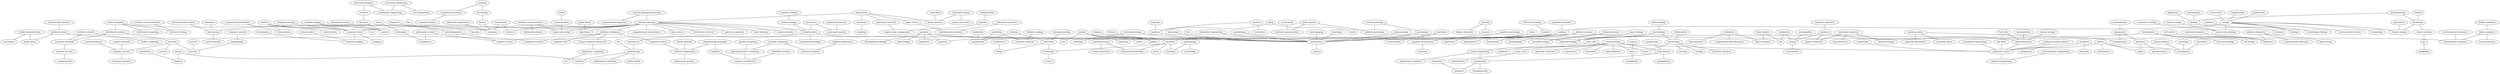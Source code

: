 strict graph layer1 {
	graph [name=layer1];
	node [label="\N"];
	1078	[label="political economy",
		level=2,
		weight=922.0];
	1581	[label="comparative politics",
		level=2,
		weight=597.0];
	1078 -- 1581	[level=2,
		weight=81.0];
	527	[label=development,
		level=1,
		weight=1423.0];
	1078 -- 527	[level=2,
		weight=53.0];
	5495	[label="development economics",
		level=2,
		weight=604.0];
	1078 -- 5495	[level=2,
		weight=73.0];
	657	[label="physical chemistry",
		level=2,
		weight=825.0];
	3008	[label=spectroscopy,
		level=2,
		weight=792.0];
	657 -- 3008	[level=2,
		weight=68.0];
	2386	[label="computational chemistry",
		level=2,
		weight=1056.0];
	657 -- 2386	[level=2,
		weight=63.0];
	5245	[label=biophysics,
		level=1,
		weight=2308.0];
	657 -- 5245	[level=2,
		weight=69.0];
	3942	[label="stem cells",
		level=1,
		weight=1176.0];
	2388	[label="tissue engineering",
		level=1,
		weight=1425.0];
	3942 -- 2388	[level=1,
		weight=173.0];
	4505	[label=cancer,
		level=1,
		weight=2228.0];
	3942 -- 4505	[level=1,
		weight=125.0];
	943	[label=nanotechnology,
		level=1,
		weight=3024.0];
	5885	[label=biosensors,
		level=2,
		weight=750.0];
	943 -- 5885	[level=2,
		weight=81.0];
	2630	[label=semiconductors,
		level=2,
		weight=716.0];
	943 -- 2630	[level=2,
		weight=70.0];
	3787	[label=graphene,
		level=2,
		weight=900.0];
	943 -- 3787	[level=2,
		weight=97.0];
	5335	[label="solar cells",
		level=2,
		weight=632.0];
	943 -- 5335	[level=2,
		weight=56.0];
	1873	[label="materials chemistry",
		level=2,
		weight=528.0];
	943 -- 1873	[level=2,
		weight=44.0];
	3596	[label="drug delivery",
		level=1,
		weight=1120.0];
	943 -- 3596	[level=1,
		weight=143.0];
	3112	[label=nanoscience,
		level=2,
		weight=644.0];
	943 -- 3112	[level=2,
		weight=114.0];
	5606	[label=mems,
		level=2,
		weight=872.0];
	943 -- 5606	[level=1,
		weight=83.0];
	1891	[label="materials science",
		level=1,
		weight=3272.0];
	943 -- 1891	[level=1,
		weight=312.0];
	1245	[label=gender,
		level=1,
		weight=1615.0];
	2390	[label=migration,
		level=2,
		weight=758.0];
	1245 -- 2390	[level=2,
		weight=85.0];
	3763	[label=education,
		level=1,
		weight=2017.0];
	1245 -- 3763	[level=1,
		weight=68.0];
	208	[label=culture,
		level=2,
		weight=700.0];
	1245 -- 208	[level=2,
		weight=56.0];
	1347	[label=race,
		level=2,
		weight=555.0];
	1245 -- 1347	[level=2,
		weight=126.0];
	5138	[label=politics,
		level=2,
		weight=644.0];
	1245 -- 5138	[level=2,
		weight=54.0];
	834	[label="public administration",
		weight=327.0];
	5303	[label=governance,
		level=2,
		weight=513.0];
	834 -- 5303	[level=2,
		weight=23.0];
	539	[label="public policy",
		level=2,
		weight=727.0];
	834 -- 539	[level=2,
		weight=85.0];
	4448	[label="cloud computing",
		level=1,
		weight=1501.0];
	1657	[label="distributed systems",
		level=1,
		weight=1415.0];
	4448 -- 1657	[level=1,
		weight=267.0];
	1300	[label="distributed computing",
		level=2,
		weight=516.0];
	4448 -- 1300	[level=2,
		weight=79.0];
	3139	[label="big data",
		level=1,
		weight=1120.0];
	4448 -- 3139	[level=1,
		weight=134.0];
	3345	[label="internet of things",
		level=2,
		weight=551.0];
	4448 -- 3345	[level=2,
		weight=64.0];
	2927	[label=religion,
		level=2,
		weight=521.0];
	2927 -- 5138	[level=2,
		weight=86.0];
	4658	[label=entrepreneurship,
		level=2,
		weight=1015.0];
	4481	[label=innovation,
		level=1,
		weight=1414.0];
	4658 -- 4481	[level=2,
		weight=264.0];
	106	[label=sustainability,
		level=1,
		weight=1357.0];
	3633	[label=energy,
		level=1,
		weight=1626.0];
	106 -- 3633	[level=1,
		weight=78.0];
	1029	[label=learning,
		level=1,
		weight=1191.0];
	5480	[label=memory,
		level=2,
		weight=996.0];
	1029 -- 5480	[level=1,
		weight=273.0];
	921	[label="higher education",
		level=2,
		weight=738.0];
	1029 -- 921	[level=2,
		weight=36.0];
	3628	[label=biotechnology,
		level=1,
		weight=1182.0];
	1828	[label=microbiology,
		level=1,
		weight=2355.0];
	3628 -- 1828	[level=1,
		weight=135.0];
	1987	[label=architecture,
		level=2,
		weight=577.0];
	4762	[label=design,
		level=2,
		weight=956.0];
	1987 -- 4762	[level=2,
		weight=55.0];
	3218	[label=networks,
		level=1,
		weight=1679.0];
	1657 -- 3218	[level=1,
		weight=132.0];
	2613	[label="computer networks",
		level=2,
		weight=920.0];
	1657 -- 2613	[level=2,
		weight=92.0];
	1696	[label=pharmacology,
		level=2,
		weight=846.0];
	2556	[label=neuroscience,
		level=1,
		weight=5781.0];
	1696 -- 2556	[level=2,
		weight=136.0];
	4421	[label="philosophy of mind",
		weight=242.0];
	782	[label=metaphysics,
		weight=222.0];
	4421 -- 782	[level=2,
		weight=54.0];
	1095	[label="cognitive science",
		level=2,
		weight=904.0];
	4421 -- 1095	[level=2,
		weight=46.0];
	896	[label="fuel cells",
		level=2,
		weight=576.0];
	2406	[label=electrochemistry,
		level=1,
		weight=1283.0];
	896 -- 2406	[level=2,
		weight=107.0];
	3703	[label="learning sciences",
		weight=189.0];
	4225	[label="science education",
		level=2,
		weight=544.0];
	3703 -- 4225	[level=2,
		weight=28.0];
	1070	[label="educational technology",
		level=2,
		weight=544.0];
	3703 -- 1070	[level=2,
		weight=26.0];
	2948	[label="natural language processing",
		level=1,
		weight=1898.0];
	5607	[label="machine learning",
		level=1,
		weight=11046.0];
	2948 -- 5607	[level=1,
		weight=728.0];
	2266	[label="computational linguistics",
		level=2,
		weight=603.0];
	2948 -- 2266	[level=2,
		weight=268.0];
	3905	[label=databases,
		level=2,
		weight=832.0];
	4236	[label="data mining",
		level=1,
		weight=3417.0];
	3905 -- 4236	[level=2,
		weight=173.0];
	787	[label=proteomics,
		level=2,
		weight=1039.0];
	4377	[label="mass spectrometry",
		level=2,
		weight=780.0];
	787 -- 4377	[level=2,
		weight=254.0];
	1884	[label=bioinformatics,
		level=1,
		weight=5075.0];
	787 -- 1884	[level=2,
		weight=120.0];
	1241	[label=media,
		level=2,
		weight=568.0];
	4565	[label=communication,
		level=1,
		weight=1267.0];
	1241 -- 4565	[level=2,
		weight=109.0];
	2168	[label="image processing",
		level=1,
		weight=2648.0];
	1963	[label="computer vision",
		level=1,
		weight=5478.0];
	2168 -- 1963	[level=1,
		weight=910.0];
	3492	[label="cancer biology",
		level=1,
		weight=1299.0];
	3363	[label="molecular biology",
		level=1,
		weight=2880.0];
	3492 -- 3363	[level=1,
		weight=103.0];
	2576	[label=conservation,
		level=2,
		weight=902.0];
	5226	[label=ecology,
		level=1,
		weight=3351.0];
	2576 -- 5226	[level=2,
		weight=246.0];
	2092	[label=optimization,
		level=1,
		weight=2557.0];
	4732	[label=simulation,
		level=1,
		weight=1276.0];
	2092 -- 4732	[level=1,
		weight=90.0];
	2092 -- 5607	[level=1,
		weight=383.0];
	4708	[label="operations research",
		level=1,
		weight=1120.0];
	2092 -- 4708	[level=1,
		weight=165.0];
	2916	[label="game theory",
		level=1,
		weight=1138.0];
	2092 -- 2916	[level=1,
		weight=78.0];
	4593	[label="power systems",
		level=2,
		weight=591.0];
	2092 -- 4593	[level=1,
		weight=61.0];
	1485	[label="international relations",
		level=2,
		weight=838.0];
	5178	[label="political science",
		level=2,
		weight=825.0];
	1485 -- 5178	[level=2,
		weight=119.0];
	4825	[label=geomorphology,
		level=2,
		weight=579.0];
	3944	[label=hydrology,
		level=1,
		weight=1221.0];
	4825 -- 3944	[level=1,
		weight=88.0];
	4388	[label=geology,
		level=1,
		weight=1135.0];
	4825 -- 4388	[level=1,
		weight=43.0];
	2760	[label=biogeochemistry,
		level=2,
		weight=861.0];
	3303	[label="microbial ecology",
		level=2,
		weight=872.0];
	2760 -- 3303	[level=2,
		weight=83.0];
	3300	[label=oceanography,
		level=2,
		weight=532.0];
	2760 -- 3300	[level=2,
		weight=46.0];
	1137	[label="computer security",
		level=2,
		weight=527.0];
	3963	[label=cryptography,
		level=2,
		weight=734.0];
	1137 -- 3963	[level=2,
		weight=55.0];
	5735	[label="clinical psychology",
		level=2,
		weight=513.0];
	5545	[label=anxiety,
		weight=281.0];
	5735 -- 5545	[level=2,
		weight=22.0];
	1040	[label="inorganic chemistry",
		level=2,
		weight=551.0];
	4860	[label=catalysis,
		level=1,
		weight=1272.0];
	1040 -- 4860	[level=2,
		weight=55.0];
	2560	[label=physics,
		level=1,
		weight=2647.0];
	4028	[label=mathematics,
		level=1,
		weight=1238.0];
	2560 -- 4028	[level=1,
		weight=90.0];
	469	[label=optics,
		level=1,
		weight=1380.0];
	2560 -- 469	[level=1,
		weight=153.0];
	3267	[label=astrophysics,
		level=2,
		weight=988.0];
	2560 -- 3267	[level=2,
		weight=100.0];
	2560 -- 1891	[level=1,
		weight=246.0];
	3711	[label="marine ecology",
		level=2,
		weight=590.0];
	3938	[label="conservation biology",
		level=1,
		weight=1902.0];
	3711 -- 3938	[level=2,
		weight=63.0];
	255	[label=transportation,
		level=2,
		weight=863.0];
	4672	[label=logistics,
		weight=365.0];
	255 -- 4672	[level=2,
		weight=60.0];
	880	[label="behavioral economics",
		level=2,
		weight=589.0];
	3718	[label="experimental economics",
		weight=448.0];
	880 -- 3718	[level=2,
		weight=172.0];
	4860 -- 3633	[level=1,
		weight=71.0];
	906	[label="organic chemistry",
		level=2,
		weight=1028.0];
	4860 -- 906	[level=2,
		weight=58.0];
	4860 -- 2406	[level=1,
		weight=93.0];
	940	[label="applied mathematics",
		level=2,
		weight=852.0];
	575	[label="numerical analysis",
		level=2,
		weight=815.0];
	940 -- 575	[level=2,
		weight=94.0];
	40	[label=geochemistry,
		level=1,
		weight=1076.0];
	40 -- 4388	[level=1,
		weight=216.0];
	3688	[label=combustion,
		level=2,
		weight=648.0];
	3688 -- 3633	[level=1,
		weight=68.0];
	145	[label=cfd,
		level=2,
		weight=798.0];
	3688 -- 145	[level=1,
		weight=61.0];
	5399	[label=turbulence,
		level=2,
		weight=607.0];
	3781	[label="computational fluid dynamics",
		level=2,
		weight=887.0];
	5399 -- 3781	[level=2,
		weight=76.0];
	3959	[label="fluid dynamics",
		level=2,
		weight=725.0];
	5399 -- 3959	[level=2,
		weight=82.0];
	1231	[label="fluid mechanics",
		level=1,
		weight=1144.0];
	5399 -- 1231	[level=2,
		weight=113.0];
	1109	[label=genetics,
		level=1,
		weight=3043.0];
	3767	[label="developmental biology",
		level=2,
		weight=916.0];
	1109 -- 3767	[level=2,
		weight=112.0];
	5121	[label=genomics,
		level=1,
		weight=2984.0];
	1109 -- 5121	[level=1,
		weight=526.0];
	1109 -- 3363	[level=1,
		weight=340.0];
	1109 -- 2556	[level=1,
		weight=146.0];
	4955	[label="plant biology",
		level=2,
		weight=604.0];
	1109 -- 4955	[level=2,
		weight=52.0];
	3068	[label=epigenetics,
		level=1,
		weight=1269.0];
	1109 -- 3068	[level=1,
		weight=129.0];
	2375	[label=hiv,
		level=2,
		weight=909.0];
	5775	[label=epidemiology,
		level=1,
		weight=1984.0];
	2375 -- 5775	[level=2,
		weight=79.0];
	2825	[label=physiology,
		level=2,
		weight=796.0];
	2825 -- 2556	[level=2,
		weight=89.0];
	701	[label="complex networks",
		level=2,
		weight=513.0];
	1236	[label="complex systems",
		level=2,
		weight=776.0];
	701 -- 1236	[level=2,
		weight=61.0];
	2079	[label="wireless sensor networks",
		level=2,
		weight=697.0];
	2079 -- 3345	[level=2,
		weight=79.0];
	4456	[label=fmri,
		level=2,
		weight=537.0];
	4456 -- 2556	[level=2,
		weight=63.0];
	1411	[label="virtual reality",
		level=2,
		weight=524.0];
	2409	[label="computer graphics",
		level=1,
		weight=1251.0];
	1411 -- 2409	[level=2,
		weight=83.0];
	1220	[label=electrophysiology,
		weight=348.0];
	593	[label=cardiology,
		level=2,
		weight=552.0];
	1220 -- 593	[level=2,
		weight=22.0];
	1220 -- 2556	[level=2,
		weight=72.0];
	4295	[label=modeling,
		level=1,
		weight=1570.0];
	4732 -- 4295	[level=1,
		weight=340.0];
	197	[label=security,
		level=1,
		weight=1538.0];
	3963 -- 197	[level=2,
		weight=109.0];
	2116	[label="medicinal chemistry",
		level=2,
		weight=713.0];
	3804	[label="chemical biology",
		level=2,
		weight=723.0];
	2116 -- 3804	[level=2,
		weight=98.0];
	2116 -- 906	[level=2,
		weight=147.0];
	5175	[label="drug discovery",
		level=2,
		weight=595.0];
	2116 -- 5175	[level=2,
		weight=68.0];
	2535	[label="renewable energy",
		level=1,
		weight=1373.0];
	2371	[label="power electronics",
		level=2,
		weight=1023.0];
	2535 -- 2371	[level=2,
		weight=164.0];
	2535 -- 4593	[level=1,
		weight=98.0];
	624	[label=depression,
		weight=452.0];
	5545 -- 624	[level=2,
		weight=87.0];
	3822	[label=auditing,
		weight=247.0];
	3257	[label=accounting,
		level=2,
		weight=627.0];
	3822 -- 3257	[level=2,
		weight=62.0];
	423	[label="corporate governance",
		level=2,
		weight=623.0];
	3822 -- 423	[level=2,
		weight=53.0];
	716	[label=agriculture,
		level=2,
		weight=612.0];
	3314	[label="climate change",
		level=1,
		weight=2181.0];
	716 -- 3314	[level=2,
		weight=47.0];
	3434	[label=linguistics,
		level=2,
		weight=872.0];
	2006	[label=psycholinguistics,
		weight=435.0];
	3434 -- 2006	[level=2,
		weight=57.0];
	1394	[label="condensed matter physics",
		level=1,
		weight=1631.0];
	2233	[label=magnetism,
		level=2,
		weight=560.0];
	1394 -- 2233	[level=2,
		weight=81.0];
	1394 -- 1891	[level=1,
		weight=126.0];
	554	[label="biomedical engineering",
		level=1,
		weight=1263.0];
	554 -- 2556	[level=1,
		weight=74.0];
	1828 -- 3303	[level=2,
		weight=94.0];
	1268	[label=immunology,
		level=1,
		weight=2783.0];
	1828 -- 1268	[level=1,
		weight=250.0];
	1828 -- 3363	[level=1,
		weight=256.0];
	3259	[label="artificial intelligence",
		level=1,
		weight=5844.0];
	5607 -- 3259	[level=1,
		weight=1671.0];
	773	[label=statistics,
		level=1,
		weight=2580.0];
	5607 -- 773	[level=1,
		weight=397.0];
	5607 -- 3139	[level=1,
		weight=229.0];
	5397	[label="information retrieval",
		level=1,
		weight=1077.0];
	5607 -- 5397	[level=1,
		weight=290.0];
	3618	[label="pattern recognition",
		level=1,
		weight=1743.0];
	5607 -- 3618	[level=1,
		weight=714.0];
	5607 -- 1963	[level=1,
		weight=2239.0];
	620	[label="deep learning",
		level=2,
		weight=679.0];
	5607 -- 620	[level=2,
		weight=355.0];
	5607 -- 4236	[level=1,
		weight=1295.0];
	5367	[label="neural networks",
		level=2,
		weight=619.0];
	5607 -- 5367	[level=2,
		weight=175.0];
	140	[label="computational neuroscience",
		level=2,
		weight=930.0];
	5607 -- 140	[level=2,
		weight=141.0];
	1165	[label="data science",
		level=2,
		weight=798.0];
	5607 -- 1165	[level=2,
		weight=203.0];
	5607 -- 1884	[level=1,
		weight=637.0];
	3900	[label=algorithms,
		level=1,
		weight=1235.0];
	5607 -- 3900	[level=1,
		weight=130.0];
	1853	[label="signal processing",
		level=1,
		weight=2402.0];
	5607 -- 1853	[level=1,
		weight=500.0];
	3049	[label="cognitive neuroscience",
		level=1,
		weight=1431.0];
	5480 -- 3049	[level=1,
		weight=114.0];
	4068	[label="social psychology",
		level=2,
		weight=954.0];
	727	[label=psychology,
		level=1,
		weight=2022.0];
	4068 -- 727	[level=1,
		weight=44.0];
	391	[label="political psychology",
		weight=243.0];
	4068 -- 391	[level=1,
		weight=47.0];
	5636	[label="public opinion",
		weight=322.0];
	5636 -- 391	[level=1,
		weight=55.0];
	4250	[label="political communication",
		weight=397.0];
	5636 -- 4250	[level=1,
		weight=62.0];
	3137	[label=stress,
		weight=479.0];
	3137 -- 2556	[level=2,
		weight=39.0];
	3137 -- 624	[level=2,
		weight=27.0];
	4101	[label="structural dynamics",
		weight=336.0];
	3424	[label="earthquake engineering",
		weight=482.0];
	4101 -- 3424	[level=2,
		weight=76.0];
	981	[label=vibration,
		weight=347.0];
	4101 -- 981	[level=2,
		weight=29.0];
	677	[label="quantum optics",
		level=2,
		weight=864.0];
	806	[label="nonlinear optics",
		level=2,
		weight=581.0];
	677 -- 806	[level=2,
		weight=82.0];
	2103	[label=nanophotonics,
		level=2,
		weight=812.0];
	677 -- 2103	[level=2,
		weight=80.0];
	4375	[label="quantum information",
		level=2,
		weight=763.0];
	677 -- 4375	[level=2,
		weight=212.0];
	727 -- 3763	[level=1,
		weight=72.0];
	727 -- 3049	[level=1,
		weight=104.0];
	727 -- 2556	[level=1,
		weight=249.0];
	352	[label=econometrics,
		level=2,
		weight=725.0];
	352 -- 773	[level=1,
		weight=75.0];
	5213	[label=economics,
		level=1,
		weight=2155.0];
	352 -- 5213	[level=1,
		weight=109.0];
	116	[label=marketing,
		level=1,
		weight=1190.0];
	5318	[label=management,
		level=2,
		weight=976.0];
	116 -- 5318	[level=1,
		weight=55.0];
	2328	[label="consumer behavior",
		level=2,
		weight=532.0];
	116 -- 2328	[level=2,
		weight=145.0];
	3744	[label="formal methods",
		level=2,
		weight=581.0];
	5166	[label="software engineering",
		level=1,
		weight=2055.0];
	3744 -- 5166	[level=2,
		weight=109.0];
	2592	[label=inflammation,
		level=2,
		weight=611.0];
	2592 -- 1268	[level=2,
		weight=85.0];
	5094	[label="human-computer interaction",
		level=1,
		weight=1333.0];
	3259 -- 5094	[level=1,
		weight=66.0];
	2851	[label="computer science",
		level=1,
		weight=2121.0];
	3259 -- 2851	[level=1,
		weight=154.0];
	5657	[label="semantic web",
		level=2,
		weight=774.0];
	3259 -- 5657	[level=2,
		weight=133.0];
	3259 -- 1095	[level=2,
		weight=146.0];
	325	[label="programming languages",
		level=2,
		weight=816.0];
	2002	[label=compilers,
		weight=365.0];
	325 -- 2002	[level=1,
		weight=95.0];
	325 -- 5166	[level=1,
		weight=160.0];
	3218 -- 1236	[level=2,
		weight=60.0];
	3649	[label=systems,
		level=2,
		weight=694.0];
	3218 -- 3649	[level=2,
		weight=113.0];
	3218 -- 197	[level=1,
		weight=184.0];
	2975	[label=strategy,
		level=2,
		weight=587.0];
	2975 -- 4481	[level=1,
		weight=126.0];
	2975 -- 5318	[level=1,
		weight=60.0];
	4219	[label=policy,
		level=2,
		weight=563.0];
	3763 -- 4219	[level=2,
		weight=28.0];
	1513	[label=technology,
		level=1,
		weight=1153.0];
	3763 -- 1513	[level=1,
		weight=75.0];
	5292	[label=sociology,
		level=1,
		weight=1079.0];
	3763 -- 5292	[level=1,
		weight=72.0];
	3763 -- 1070	[level=2,
		weight=33.0];
	1925	[label="ubiquitous computing",
		weight=412.0];
	5094 -- 1925	[level=2,
		weight=86.0];
	2645	[label="cognitive psychology",
		level=2,
		weight=574.0];
	2645 -- 3049	[level=2,
		weight=86.0];
	2230	[label=emotion,
		level=2,
		weight=951.0];
	1899	[label=cognition,
		level=2,
		weight=941.0];
	2230 -- 1899	[level=2,
		weight=60.0];
	5467	[label=motivation,
		level=2,
		weight=538.0];
	2230 -- 5467	[level=2,
		weight=66.0];
	4608	[label=robotics,
		level=1,
		weight=3442.0];
	83	[label="control theory",
		level=2,
		weight=654.0];
	4608 -- 83	[level=2,
		weight=102.0];
	4608 -- 1963	[level=1,
		weight=581.0];
	2128	[label=biomechanics,
		level=1,
		weight=1657.0];
	4608 -- 2128	[level=1,
		weight=73.0];
	893	[label=control,
		level=1,
		weight=1694.0];
	4608 -- 893	[level=1,
		weight=369.0];
	2682	[label=chemistry,
		level=1,
		weight=2206.0];
	5716	[label=materials,
		level=2,
		weight=935.0];
	2682 -- 5716	[level=2,
		weight=117.0];
	2682 -- 1891	[level=1,
		weight=219.0];
	4829	[label="population genetics",
		level=2,
		weight=958.0];
	4813	[label=evolution,
		level=1,
		weight=2669.0];
	4829 -- 4813	[level=2,
		weight=139.0];
	4449	[label=biogeography,
		level=2,
		weight=608.0];
	4449 -- 5226	[level=2,
		weight=113.0];
	4336	[label=visualization,
		level=2,
		weight=533.0];
	4336 -- 2409	[level=2,
		weight=105.0];
	303	[label="parallel computing",
		level=2,
		weight=601.0];
	2151	[label="high performance computing",
		level=2,
		weight=883.0];
	303 -- 2151	[level=2,
		weight=72.0];
	5873	[label="medical imaging",
		level=2,
		weight=1007.0];
	5873 -- 1963	[level=2,
		weight=159.0];
	2063	[label=mri,
		level=2,
		weight=637.0];
	5873 -- 2063	[level=2,
		weight=61.0];
	2162	[label=metamaterials,
		level=2,
		weight=673.0];
	4963	[label=plasmonics,
		level=2,
		weight=1034.0];
	2162 -- 4963	[level=2,
		weight=219.0];
	2740	[label="industrial organization",
		level=2,
		weight=577.0];
	2740 -- 5213	[level=2,
		weight=67.0];
	4969	[label="social network analysis",
		level=2,
		weight=546.0];
	4969 -- 4236	[level=2,
		weight=115.0];
	3872	[label="heat transfer",
		level=2,
		weight=897.0];
	3872 -- 145	[level=1,
		weight=85.0];
	3872 -- 1231	[level=1,
		weight=147.0];
	4441	[label="wireless networks",
		level=2,
		weight=884.0];
	2888	[label="mobile computing",
		level=2,
		weight=623.0];
	4441 -- 2888	[level=2,
		weight=95.0];
	4441 -- 2613	[level=2,
		weight=67.0];
	2717	[label=environment,
		level=2,
		weight=828.0];
	3633 -- 2717	[level=2,
		weight=150.0];
	1142	[label="social media",
		level=1,
		weight=1109.0];
	1142 -- 4250	[level=1,
		weight=47.0];
	3143	[label="environmental economics",
		level=2,
		weight=597.0];
	3143 -- 5495	[level=2,
		weight=38.0];
	2435	[label=finance,
		level=1,
		weight=1130.0];
	3257 -- 2435	[level=2,
		weight=84.0];
	1221	[label=biodiversity,
		level=2,
		weight=710.0];
	1221 -- 5226	[level=2,
		weight=151.0];
	741	[label=obesity,
		level=2,
		weight=929.0];
	1589	[label=diabetes,
		level=2,
		weight=989.0];
	741 -- 1589	[level=2,
		weight=220.0];
	2729	[label=nutrition,
		level=2,
		weight=1015.0];
	741 -- 2729	[level=2,
		weight=110.0];
	4080	[label="supply chain management",
		level=2,
		weight=697.0];
	4708 -- 4080	[level=2,
		weight=58.0];
	3557	[label="statistical physics",
		level=2,
		weight=520.0];
	3557 -- 1236	[level=2,
		weight=79.0];
	5803	[label=photovoltaics,
		level=2,
		weight=722.0];
	5335 -- 5803	[level=2,
		weight=51.0];
	5391	[label="computational mechanics",
		level=2,
		weight=721.0];
	5391 -- 2128	[level=2,
		weight=38.0];
	2478	[label="evolutionary biology",
		level=1,
		weight=1456.0];
	5226 -- 2478	[level=1,
		weight=160.0];
	5226 -- 4813	[level=1,
		weight=625.0];
	291	[label=biology,
		level=1,
		weight=1336.0];
	5226 -- 291	[level=1,
		weight=96.0];
	1021	[label="environmental science",
		level=2,
		weight=612.0];
	5226 -- 1021	[level=2,
		weight=58.0];
	1931	[label=entomology,
		level=2,
		weight=600.0];
	5226 -- 1931	[level=2,
		weight=118.0];
	5226 -- 3938	[level=1,
		weight=493.0];
	5226 -- 3314	[level=1,
		weight=139.0];
	5781	[label=leadership,
		level=2,
		weight=740.0];
	5781 -- 5318	[level=2,
		weight=42.0];
	1331	[label=climate,
		level=2,
		weight=566.0];
	1331 -- 3944	[level=2,
		weight=48.0];
	5228	[label="dynamical systems",
		level=2,
		weight=781.0];
	5228 -- 893	[level=2,
		weight=67.0];
	3056	[label="regenerative medicine",
		level=2,
		weight=573.0];
	2388 -- 3056	[level=2,
		weight=201.0];
	5403	[label=biomaterials,
		level=1,
		weight=2072.0];
	2388 -- 5403	[level=1,
		weight=585.0];
	4481 -- 4762	[level=2,
		weight=43.0];
	4481 -- 1513	[level=1,
		weight=80.0];
	4565 -- 1853	[level=1,
		weight=157.0];
	2089	[label="wireless communications",
		level=1,
		weight=1437.0];
	1748	[label="information theory",
		level=2,
		weight=927.0];
	2089 -- 1748	[level=2,
		weight=177.0];
	2089 -- 1853	[level=1,
		weight=216.0];
	204	[label=engineering,
		level=2,
		weight=1025.0];
	204 -- 1891	[level=2,
		weight=305.0];
	4190	[label=aging,
		level=1,
		weight=1482.0];
	378	[label=health,
		level=1,
		weight=1282.0];
	4190 -- 378	[level=1,
		weight=79.0];
	4190 -- 1899	[level=1,
		weight=66.0];
	4368	[label=biochemistry,
		level=1,
		weight=2460.0];
	2770	[label="cell biology",
		level=1,
		weight=1749.0];
	4368 -- 2770	[level=1,
		weight=268.0];
	2333	[label="structural biology",
		level=1,
		weight=1299.0];
	4368 -- 2333	[level=1,
		weight=280.0];
	4368 -- 3363	[level=1,
		weight=494.0];
	4368 -- 5245	[level=1,
		weight=268.0];
	4927	[label=cosmology,
		level=2,
		weight=643.0];
	4927 -- 3267	[level=2,
		weight=188.0];
	5339	[label=nanoparticles,
		level=2,
		weight=595.0];
	5339 -- 3596	[level=2,
		weight=48.0];
	996	[label=sensors,
		level=2,
		weight=807.0];
	996 -- 5606	[level=2,
		weight=104.0];
	2851 -- 5166	[level=1,
		weight=105.0];
	150	[label="soft matter",
		level=2,
		weight=571.0];
	150 -- 5245	[level=2,
		weight=74.0];
	1671	[label=photonics,
		level=1,
		weight=1310.0];
	4963 -- 1671	[level=2,
		weight=127.0];
	4963 -- 2103	[level=2,
		weight=271.0];
	5178 -- 1581	[level=2,
		weight=74.0];
	5178 -- 539	[level=2,
		weight=54.0];
	1618	[label=medicine,
		level=2,
		weight=960.0];
	1618 -- 291	[level=2,
		weight=49.0];
	5306	[label="mechanical engineering",
		level=2,
		weight=577.0];
	5306 -- 1891	[level=2,
		weight=53.0];
	3776	[label="analytical chemistry",
		level=2,
		weight=960.0];
	3776 -- 4377	[level=2,
		weight=106.0];
	2435 -- 5213	[level=1,
		weight=187.0];
	4417	[label="structural engineering",
		level=2,
		weight=543.0];
	4417 -- 3424	[level=2,
		weight=117.0];
	99	[label="civil engineering",
		level=2,
		weight=518.0];
	4417 -- 99	[level=2,
		weight=67.0];
	2285	[label=phylogenetics,
		level=2,
		weight=563.0];
	4813 -- 2285	[level=2,
		weight=106.0];
	4813 -- 527	[level=1,
		weight=101.0];
	4813 -- 5121	[level=1,
		weight=329.0];
	5511	[label="environmental engineering",
		level=2,
		weight=766.0];
	2934	[label="chemical engineering",
		level=2,
		weight=899.0];
	5511 -- 2934	[level=2,
		weight=44.0];
	2098	[label=composites,
		level=2,
		weight=687.0];
	5087	[label=polymers,
		level=1,
		weight=1115.0];
	2098 -- 5087	[level=2,
		weight=70.0];
	2916 -- 3718	[level=2,
		weight=66.0];
	1963 -- 2409	[level=1,
		weight=374.0];
	1128	[label=imaging,
		level=2,
		weight=953.0];
	1963 -- 1128	[level=2,
		weight=72.0];
	1627	[label="community ecology",
		level=2,
		weight=593.0];
	1627 -- 3938	[level=2,
		weight=72.0];
	3834	[label=anthropology,
		level=2,
		weight=715.0];
	217	[label=archaeology,
		level=2,
		weight=714.0];
	3834 -- 217	[level=2,
		weight=93.0];
	3834 -- 5292	[level=2,
		weight=36.0];
	2800	[label=psychiatry,
		level=2,
		weight=657.0];
	2683	[label="mental health",
		level=2,
		weight=762.0];
	2800 -- 2683	[level=2,
		weight=35.0];
	2800 -- 2556	[level=2,
		weight=134.0];
	808	[label=language,
		level=2,
		weight=594.0];
	808 -- 1899	[level=2,
		weight=45.0];
	1097	[label=nanomaterials,
		level=1,
		weight=1632.0];
	1097 -- 2406	[level=1,
		weight=105.0];
	3926	[label=ethics,
		level=2,
		weight=744.0];
	3651	[label=philosophy,
		level=2,
		weight=758.0];
	3926 -- 3651	[level=2,
		weight=66.0];
	2691	[label="remote sensing",
		level=1,
		weight=1953.0];
	3944 -- 2691	[level=1,
		weight=132.0];
	3944 -- 3314	[level=1,
		weight=118.0];
	2006 -- 1095	[level=2,
		weight=59.0];
	2605	[label="social networks",
		level=1,
		weight=1144.0];
	4236 -- 2605	[level=1,
		weight=117.0];
	3651 -- 782	[level=2,
		weight=44.0];
	4636	[label=dynamics,
		weight=476.0];
	981 -- 4636	[level=2,
		weight=62.0];
	5928	[label="smart grid",
		level=2,
		weight=770.0];
	5928 -- 4593	[level=2,
		weight=128.0];
	3170	[label="computer architecture",
		level=1,
		weight=1187.0];
	2002 -- 3170	[level=1,
		weight=97.0];
	2659	[label=science,
		level=2,
		weight=576.0];
	1513 -- 2659	[level=2,
		weight=46.0];
	3864	[label="embedded systems",
		level=2,
		weight=913.0];
	3864 -- 3170	[level=2,
		weight=96.0];
	4672 -- 4080	[level=2,
		weight=89.0];
	2969	[label="infectious diseases",
		level=2,
		weight=1025.0];
	1268 -- 2969	[level=2,
		weight=137.0];
	1075	[label=oncology,
		level=2,
		weight=711.0];
	1268 -- 1075	[level=2,
		weight=61.0];
	1268 -- 4505	[level=1,
		weight=163.0];
	2511	[label=virology,
		level=2,
		weight=1004.0];
	1268 -- 2511	[level=2,
		weight=235.0];
	3500	[label=optoelectronics,
		level=2,
		weight=534.0];
	1671 -- 3500	[level=2,
		weight=100.0];
	1671 -- 469	[level=1,
		weight=269.0];
	1871	[label=astronomy,
		level=2,
		weight=609.0];
	1871 -- 3267	[level=2,
		weight=240.0];
	5825	[label=geophysics,
		level=2,
		weight=933.0];
	5825 -- 4388	[level=2,
		weight=145.0];
	4636 -- 893	[level=2,
		weight=125.0];
	1482	[label=law,
		level=2,
		weight=946.0];
	1482 -- 5213	[level=2,
		weight=175.0];
	3113	[label="scientific computing",
		level=2,
		weight=591.0];
	3113 -- 2151	[level=2,
		weight=39.0];
	3113 -- 575	[level=2,
		weight=177.0];
	1123	[label=neurobiology,
		level=2,
		weight=618.0];
	1123 -- 2556	[level=2,
		weight=58.0];
	159	[label="molecular dynamics",
		level=2,
		weight=552.0];
	159 -- 5245	[level=2,
		weight=50.0];
	1041	[label=history,
		level=2,
		weight=735.0];
	1041 -- 5138	[level=2,
		weight=39.0];
	3956	[label="synthetic biology",
		level=2,
		weight=920.0];
	2199	[label="systems biology",
		level=1,
		weight=1798.0];
	3956 -- 2199	[level=2,
		weight=189.0];
	2199 -- 1884	[level=1,
		weight=371.0];
	5118	[label="computational biology",
		level=1,
		weight=2567.0];
	1884 -- 5118	[level=1,
		weight=930.0];
	1884 -- 5121	[level=1,
		weight=823.0];
	1739	[label=biostatistics,
		level=1,
		weight=1173.0];
	1884 -- 1739	[level=1,
		weight=151.0];
	5536	[label=metabolism,
		level=2,
		weight=779.0];
	5536 -- 1589	[level=2,
		weight=95.0];
	2387	[label="plasma physics",
		level=2,
		weight=539.0];
	2387 -- 3267	[level=2,
		weight=32.0];
	2151 -- 3170	[level=2,
		weight=64.0];
	1079	[label="graph theory",
		level=2,
		weight=566.0];
	1079 -- 3900	[level=2,
		weight=99.0];
	5088	[label=privacy,
		level=2,
		weight=862.0];
	5088 -- 197	[level=2,
		weight=345.0];
	5261	[label="network security",
		level=2,
		weight=534.0];
	2613 -- 5261	[level=2,
		weight=43.0];
	364	[label="health economics",
		level=2,
		weight=977.0];
	3568	[label="labor economics",
		level=2,
		weight=650.0];
	364 -- 3568	[level=2,
		weight=99.0];
	5162	[label=neuroimaging,
		level=2,
		weight=1041.0];
	5162 -- 2556	[level=2,
		weight=143.0];
	804	[label=computational,
		level=2,
		weight=585.0];
	5261 -- 804	[level=2,
		weight=40.0];
	3596 -- 5403	[level=1,
		weight=309.0];
	3709	[label=nanomedicine,
		level=2,
		weight=619.0];
	3596 -- 3709	[level=2,
		weight=155.0];
	3262	[label="corporate finance",
		level=2,
		weight=610.0];
	423 -- 3262	[level=2,
		weight=111.0];
	904	[label=attention,
		level=2,
		weight=608.0];
	3049 -- 904	[level=2,
		weight=89.0];
	2061	[label=gis,
		level=1,
		weight=1284.0];
	2691 -- 2061	[level=1,
		weight=382.0];
	3819	[label="thin films",
		level=2,
		weight=542.0];
	3819 -- 1891	[level=2,
		weight=75.0];
	1167	[label="nonlinear dynamics",
		level=2,
		weight=527.0];
	1236 -- 1167	[level=2,
		weight=41.0];
	1739 -- 5775	[level=1,
		weight=232.0];
	1899 -- 2556	[level=1,
		weight=77.0];
	2187	[label=tectonics,
		level=2,
		weight=566.0];
	4388 -- 2187	[level=2,
		weight=117.0];
	1410	[label="energy storage",
		level=2,
		weight=676.0];
	1410 -- 2406	[level=2,
		weight=82.0];
	2406 -- 1891	[level=1,
		weight=106.0];
	3333	[label=bioengineering,
		level=2,
		weight=693.0];
	5403 -- 3333	[level=2,
		weight=71.0];
	5403 -- 5087	[level=1,
		weight=120.0];
	2832	[label="information systems",
		level=2,
		weight=800.0];
	5166 -- 2832	[level=2,
		weight=42.0];
	4820	[label=hci,
		level=2,
		weight=862.0];
	1925 -- 4820	[level=2,
		weight=43.0];
	770	[label=microfluidics,
		level=1,
		weight=1372.0];
	5606 -- 770	[level=1,
		weight=105.0];
	3568 -- 5495	[level=2,
		weight=71.0];
	5444	[label=macroeconomics,
		level=2,
		weight=847.0];
	3568 -- 5444	[level=2,
		weight=59.0];
	1296	[label=geography,
		level=2,
		weight=614.0];
	2061 -- 1296	[level=2,
		weight=81.0];
	2355	[label="public health",
		level=1,
		weight=1469.0];
	5775 -- 2355	[level=1,
		weight=259.0];
	1668	[label="mathematical modeling",
		level=2,
		weight=681.0];
	5775 -- 1668	[level=2,
		weight=27.0];
	5775 -- 2729	[level=2,
		weight=78.0];
	1891 -- 2934	[level=2,
		weight=69.0];
	3627	[label=neurology,
		level=2,
		weight=610.0];
	3627 -- 2556	[level=2,
		weight=109.0];
	3936	[label=autism,
		level=2,
		weight=560.0];
	2556 -- 3936	[level=2,
		weight=46.0];
	1520	[label="decision making",
		level=2,
		weight=841.0];
	1520 -- 2328	[level=2,
		weight=55.0];
}
